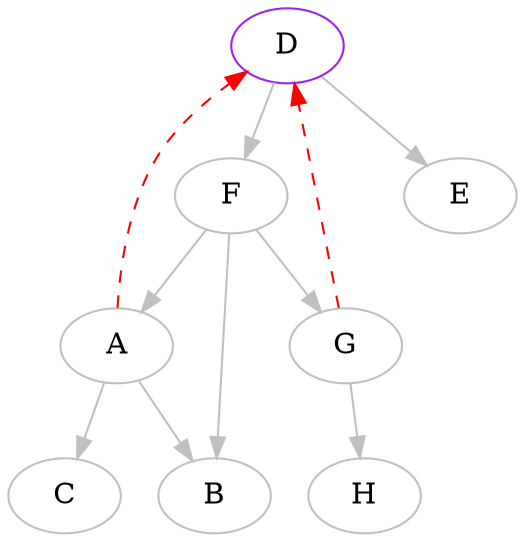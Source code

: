 digraph {
	D [label="D", color="purple"];
	F [label="F", color="gray"];
	H [label="H", color="gray"];
	A [label="A", color="gray"];
	E [label="E", color="gray"];
	G [label="G", color="gray"];
	C [label="C", color="gray"];
	B [label="B", color="gray"];
	
	A -> C [color="gray"];
	A -> B [color="gray"];
	D -> E [color="gray"];
	D -> F [color="gray"];
	F -> A [color="gray"];
	F -> G [color="gray"];
	F -> B [color="gray"];
	A -> D [color="red", style="dashed"];
	G -> H [color="gray"];
	G -> D [color="red", style="dashed"];
}
